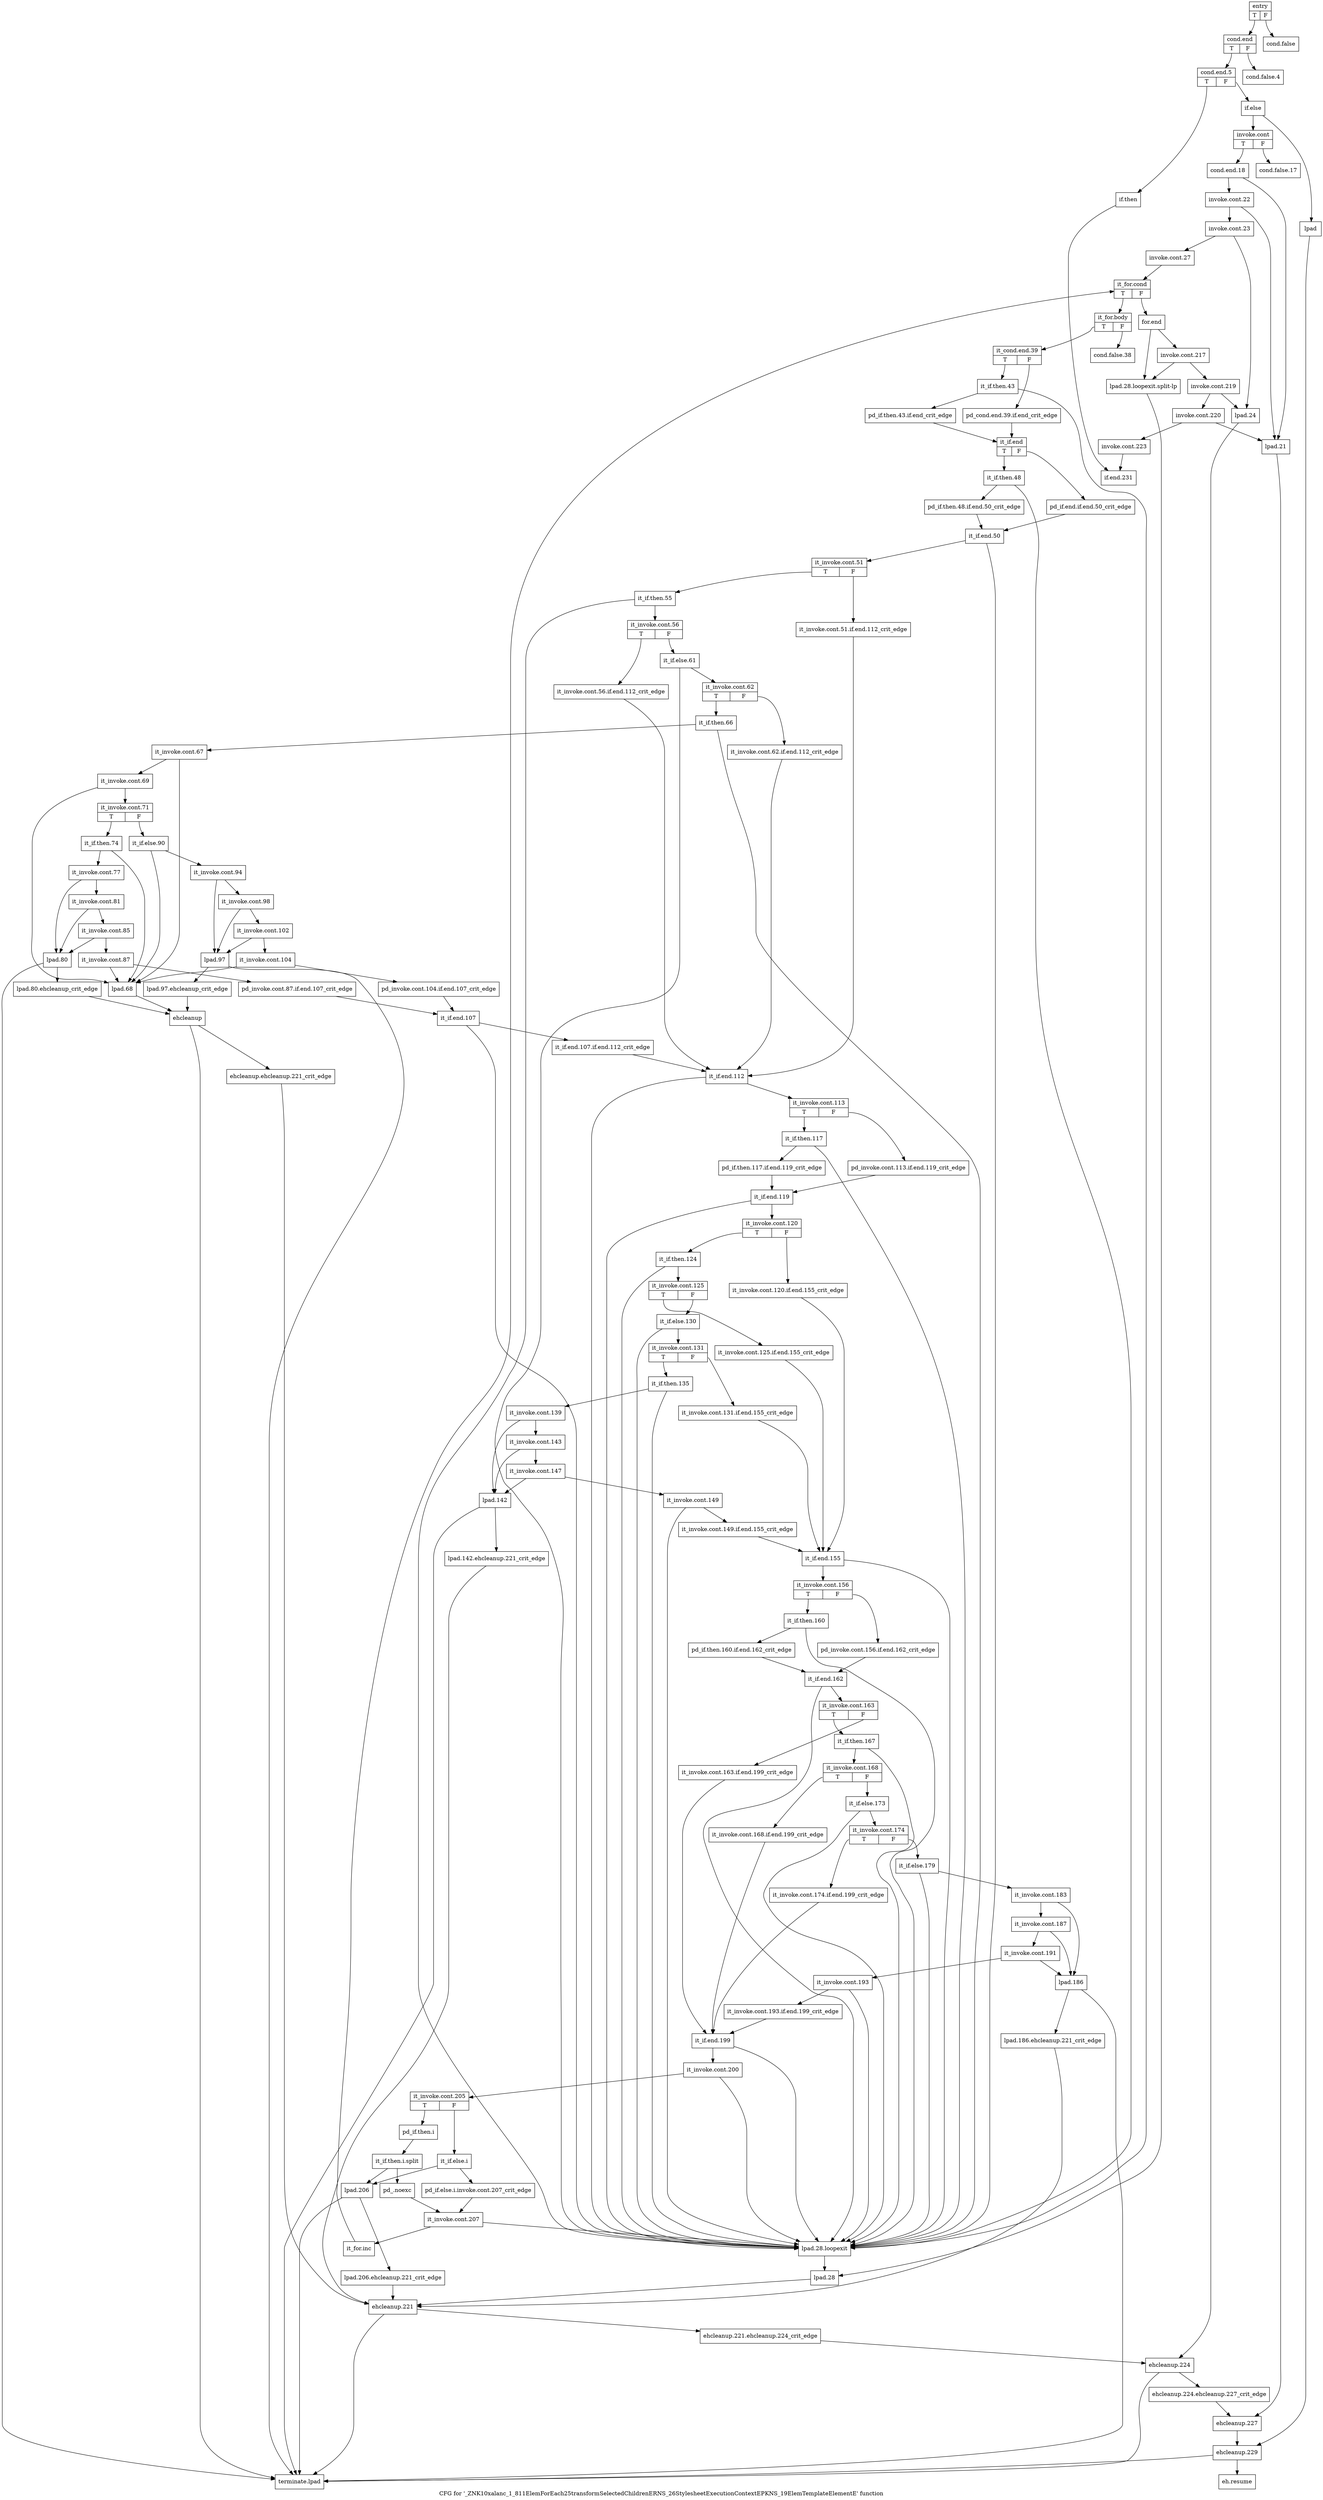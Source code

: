 digraph "CFG for '_ZNK10xalanc_1_811ElemForEach25transformSelectedChildrenERNS_26StylesheetExecutionContextEPKNS_19ElemTemplateElementE' function" {
	label="CFG for '_ZNK10xalanc_1_811ElemForEach25transformSelectedChildrenERNS_26StylesheetExecutionContextEPKNS_19ElemTemplateElementE' function";

	Node0x7168630 [shape=record,label="{entry|{<s0>T|<s1>F}}"];
	Node0x7168630:s0 -> Node0x716a470;
	Node0x7168630:s1 -> Node0x716a420;
	Node0x716a420 [shape=record,label="{cond.false}"];
	Node0x716a470 [shape=record,label="{cond.end|{<s0>T|<s1>F}}"];
	Node0x716a470:s0 -> Node0x716adb0;
	Node0x716a470:s1 -> Node0x716ad60;
	Node0x716ad60 [shape=record,label="{cond.false.4}"];
	Node0x716adb0 [shape=record,label="{cond.end.5|{<s0>T|<s1>F}}"];
	Node0x716adb0:s0 -> Node0x716ae00;
	Node0x716adb0:s1 -> Node0x716ae50;
	Node0x716ae00 [shape=record,label="{if.then}"];
	Node0x716ae00 -> Node0x716d510;
	Node0x716ae50 [shape=record,label="{if.else}"];
	Node0x716ae50 -> Node0x716aea0;
	Node0x716ae50 -> Node0x716af40;
	Node0x716aea0 [shape=record,label="{invoke.cont|{<s0>T|<s1>F}}"];
	Node0x716aea0:s0 -> Node0x716af90;
	Node0x716aea0:s1 -> Node0x716aef0;
	Node0x716aef0 [shape=record,label="{cond.false.17}"];
	Node0x716af40 [shape=record,label="{lpad}"];
	Node0x716af40 -> Node0x716d4c0;
	Node0x716af90 [shape=record,label="{cond.end.18}"];
	Node0x716af90 -> Node0x716afe0;
	Node0x716af90 -> Node0x716b1c0;
	Node0x716afe0 [shape=record,label="{invoke.cont.22}"];
	Node0x716afe0 -> Node0x716b030;
	Node0x716afe0 -> Node0x716b1c0;
	Node0x716b030 [shape=record,label="{invoke.cont.23}"];
	Node0x716b030 -> Node0x716b080;
	Node0x716b030 -> Node0x716b210;
	Node0x716b080 [shape=record,label="{invoke.cont.27}"];
	Node0x716b080 -> Node0x716b0d0;
	Node0x716b0d0 [shape=record,label="{it_for.cond|{<s0>T|<s1>F}}"];
	Node0x716b0d0:s0 -> Node0x716b120;
	Node0x716b0d0:s1 -> Node0x716d1a0;
	Node0x716b120 [shape=record,label="{it_for.body|{<s0>T|<s1>F}}"];
	Node0x716b120:s0 -> Node0x716b350;
	Node0x716b120:s1 -> Node0x716b170;
	Node0x716b170 [shape=record,label="{cond.false.38}"];
	Node0x716b1c0 [shape=record,label="{lpad.21}"];
	Node0x716b1c0 -> Node0x716d470;
	Node0x716b210 [shape=record,label="{lpad.24}"];
	Node0x716b210 -> Node0x716d3d0;
	Node0x716b260 [shape=record,label="{lpad.28.loopexit}"];
	Node0x716b260 -> Node0x716b300;
	Node0x716b2b0 [shape=record,label="{lpad.28.loopexit.split-lp}"];
	Node0x716b2b0 -> Node0x716b300;
	Node0x716b300 [shape=record,label="{lpad.28}"];
	Node0x716b300 -> Node0x716d330;
	Node0x716b350 [shape=record,label="{it_cond.end.39|{<s0>T|<s1>F}}"];
	Node0x716b350:s0 -> Node0x716b3f0;
	Node0x716b350:s1 -> Node0x716b3a0;
	Node0x716b3a0 [shape=record,label="{pd_cond.end.39.if.end_crit_edge}"];
	Node0x716b3a0 -> Node0x716b490;
	Node0x716b3f0 [shape=record,label="{it_if.then.43}"];
	Node0x716b3f0 -> Node0x716b440;
	Node0x716b3f0 -> Node0x716b260;
	Node0x716b440 [shape=record,label="{pd_if.then.43.if.end_crit_edge}"];
	Node0x716b440 -> Node0x716b490;
	Node0x716b490 [shape=record,label="{it_if.end|{<s0>T|<s1>F}}"];
	Node0x716b490:s0 -> Node0x716b530;
	Node0x716b490:s1 -> Node0x716b4e0;
	Node0x716b4e0 [shape=record,label="{pd_if.end.if.end.50_crit_edge}"];
	Node0x716b4e0 -> Node0x716b5d0;
	Node0x716b530 [shape=record,label="{it_if.then.48}"];
	Node0x716b530 -> Node0x716b580;
	Node0x716b530 -> Node0x716b260;
	Node0x716b580 [shape=record,label="{pd_if.then.48.if.end.50_crit_edge}"];
	Node0x716b580 -> Node0x716b5d0;
	Node0x716b5d0 [shape=record,label="{it_if.end.50}"];
	Node0x716b5d0 -> Node0x716b620;
	Node0x716b5d0 -> Node0x716b260;
	Node0x716b620 [shape=record,label="{it_invoke.cont.51|{<s0>T|<s1>F}}"];
	Node0x716b620:s0 -> Node0x716b6c0;
	Node0x716b620:s1 -> Node0x716b670;
	Node0x716b670 [shape=record,label="{it_invoke.cont.51.if.end.112_crit_edge}"];
	Node0x716b670 -> Node0x716c070;
	Node0x716b6c0 [shape=record,label="{it_if.then.55}"];
	Node0x716b6c0 -> Node0x716b710;
	Node0x716b6c0 -> Node0x716b260;
	Node0x716b710 [shape=record,label="{it_invoke.cont.56|{<s0>T|<s1>F}}"];
	Node0x716b710:s0 -> Node0x716b760;
	Node0x716b710:s1 -> Node0x716b7b0;
	Node0x716b760 [shape=record,label="{it_invoke.cont.56.if.end.112_crit_edge}"];
	Node0x716b760 -> Node0x716c070;
	Node0x716b7b0 [shape=record,label="{it_if.else.61}"];
	Node0x716b7b0 -> Node0x716b800;
	Node0x716b7b0 -> Node0x716b260;
	Node0x716b800 [shape=record,label="{it_invoke.cont.62|{<s0>T|<s1>F}}"];
	Node0x716b800:s0 -> Node0x716b8a0;
	Node0x716b800:s1 -> Node0x716b850;
	Node0x716b850 [shape=record,label="{it_invoke.cont.62.if.end.112_crit_edge}"];
	Node0x716b850 -> Node0x716c070;
	Node0x716b8a0 [shape=record,label="{it_if.then.66}"];
	Node0x716b8a0 -> Node0x716b8f0;
	Node0x716b8a0 -> Node0x716b260;
	Node0x716b8f0 [shape=record,label="{it_invoke.cont.67}"];
	Node0x716b8f0 -> Node0x716b940;
	Node0x716b8f0 -> Node0x716bbc0;
	Node0x716b940 [shape=record,label="{it_invoke.cont.69}"];
	Node0x716b940 -> Node0x716b990;
	Node0x716b940 -> Node0x716bbc0;
	Node0x716b990 [shape=record,label="{it_invoke.cont.71|{<s0>T|<s1>F}}"];
	Node0x716b990:s0 -> Node0x716b9e0;
	Node0x716b990:s1 -> Node0x716bcb0;
	Node0x716b9e0 [shape=record,label="{it_if.then.74}"];
	Node0x716b9e0 -> Node0x716ba30;
	Node0x716b9e0 -> Node0x716bbc0;
	Node0x716ba30 [shape=record,label="{it_invoke.cont.77}"];
	Node0x716ba30 -> Node0x716ba80;
	Node0x716ba30 -> Node0x716bc10;
	Node0x716ba80 [shape=record,label="{it_invoke.cont.81}"];
	Node0x716ba80 -> Node0x716bad0;
	Node0x716ba80 -> Node0x716bc10;
	Node0x716bad0 [shape=record,label="{it_invoke.cont.85}"];
	Node0x716bad0 -> Node0x716bb20;
	Node0x716bad0 -> Node0x716bc10;
	Node0x716bb20 [shape=record,label="{it_invoke.cont.87}"];
	Node0x716bb20 -> Node0x716bb70;
	Node0x716bb20 -> Node0x716bbc0;
	Node0x716bb70 [shape=record,label="{pd_invoke.cont.87.if.end.107_crit_edge}"];
	Node0x716bb70 -> Node0x716bf30;
	Node0x716bbc0 [shape=record,label="{lpad.68}"];
	Node0x716bbc0 -> Node0x716bfd0;
	Node0x716bc10 [shape=record,label="{lpad.80}"];
	Node0x716bc10 -> Node0x716bc60;
	Node0x716bc10 -> Node0x716d5b0;
	Node0x716bc60 [shape=record,label="{lpad.80.ehcleanup_crit_edge}"];
	Node0x716bc60 -> Node0x716bfd0;
	Node0x716bcb0 [shape=record,label="{it_if.else.90}"];
	Node0x716bcb0 -> Node0x716bd00;
	Node0x716bcb0 -> Node0x716bbc0;
	Node0x716bd00 [shape=record,label="{it_invoke.cont.94}"];
	Node0x716bd00 -> Node0x716bd50;
	Node0x716bd00 -> Node0x716be90;
	Node0x716bd50 [shape=record,label="{it_invoke.cont.98}"];
	Node0x716bd50 -> Node0x716bda0;
	Node0x716bd50 -> Node0x716be90;
	Node0x716bda0 [shape=record,label="{it_invoke.cont.102}"];
	Node0x716bda0 -> Node0x716bdf0;
	Node0x716bda0 -> Node0x716be90;
	Node0x716bdf0 [shape=record,label="{it_invoke.cont.104}"];
	Node0x716bdf0 -> Node0x716be40;
	Node0x716bdf0 -> Node0x716bbc0;
	Node0x716be40 [shape=record,label="{pd_invoke.cont.104.if.end.107_crit_edge}"];
	Node0x716be40 -> Node0x716bf30;
	Node0x716be90 [shape=record,label="{lpad.97}"];
	Node0x716be90 -> Node0x716bee0;
	Node0x716be90 -> Node0x716d5b0;
	Node0x716bee0 [shape=record,label="{lpad.97.ehcleanup_crit_edge}"];
	Node0x716bee0 -> Node0x716bfd0;
	Node0x716bf30 [shape=record,label="{it_if.end.107}"];
	Node0x716bf30 -> Node0x716bf80;
	Node0x716bf30 -> Node0x716b260;
	Node0x716bf80 [shape=record,label="{it_if.end.107.if.end.112_crit_edge}"];
	Node0x716bf80 -> Node0x716c070;
	Node0x716bfd0 [shape=record,label="{ehcleanup}"];
	Node0x716bfd0 -> Node0x716c020;
	Node0x716bfd0 -> Node0x716d5b0;
	Node0x716c020 [shape=record,label="{ehcleanup.ehcleanup.221_crit_edge}"];
	Node0x716c020 -> Node0x716d330;
	Node0x716c070 [shape=record,label="{it_if.end.112}"];
	Node0x716c070 -> Node0x716c0c0;
	Node0x716c070 -> Node0x716b260;
	Node0x716c0c0 [shape=record,label="{it_invoke.cont.113|{<s0>T|<s1>F}}"];
	Node0x716c0c0:s0 -> Node0x716c160;
	Node0x716c0c0:s1 -> Node0x716c110;
	Node0x716c110 [shape=record,label="{pd_invoke.cont.113.if.end.119_crit_edge}"];
	Node0x716c110 -> Node0x716c200;
	Node0x716c160 [shape=record,label="{it_if.then.117}"];
	Node0x716c160 -> Node0x716c1b0;
	Node0x716c160 -> Node0x716b260;
	Node0x716c1b0 [shape=record,label="{pd_if.then.117.if.end.119_crit_edge}"];
	Node0x716c1b0 -> Node0x716c200;
	Node0x716c200 [shape=record,label="{it_if.end.119}"];
	Node0x716c200 -> Node0x716c250;
	Node0x716c200 -> Node0x716b260;
	Node0x716c250 [shape=record,label="{it_invoke.cont.120|{<s0>T|<s1>F}}"];
	Node0x716c250:s0 -> Node0x716c2f0;
	Node0x716c250:s1 -> Node0x716c2a0;
	Node0x716c2a0 [shape=record,label="{it_invoke.cont.120.if.end.155_crit_edge}"];
	Node0x716c2a0 -> Node0x716c750;
	Node0x716c2f0 [shape=record,label="{it_if.then.124}"];
	Node0x716c2f0 -> Node0x716c340;
	Node0x716c2f0 -> Node0x716b260;
	Node0x716c340 [shape=record,label="{it_invoke.cont.125|{<s0>T|<s1>F}}"];
	Node0x716c340:s0 -> Node0x716c390;
	Node0x716c340:s1 -> Node0x716c3e0;
	Node0x716c390 [shape=record,label="{it_invoke.cont.125.if.end.155_crit_edge}"];
	Node0x716c390 -> Node0x716c750;
	Node0x716c3e0 [shape=record,label="{it_if.else.130}"];
	Node0x716c3e0 -> Node0x716c430;
	Node0x716c3e0 -> Node0x716b260;
	Node0x716c430 [shape=record,label="{it_invoke.cont.131|{<s0>T|<s1>F}}"];
	Node0x716c430:s0 -> Node0x716c4d0;
	Node0x716c430:s1 -> Node0x716c480;
	Node0x716c480 [shape=record,label="{it_invoke.cont.131.if.end.155_crit_edge}"];
	Node0x716c480 -> Node0x716c750;
	Node0x716c4d0 [shape=record,label="{it_if.then.135}"];
	Node0x716c4d0 -> Node0x716c520;
	Node0x716c4d0 -> Node0x716b260;
	Node0x716c520 [shape=record,label="{it_invoke.cont.139}"];
	Node0x716c520 -> Node0x716c570;
	Node0x716c520 -> Node0x716c6b0;
	Node0x716c570 [shape=record,label="{it_invoke.cont.143}"];
	Node0x716c570 -> Node0x716c5c0;
	Node0x716c570 -> Node0x716c6b0;
	Node0x716c5c0 [shape=record,label="{it_invoke.cont.147}"];
	Node0x716c5c0 -> Node0x716c610;
	Node0x716c5c0 -> Node0x716c6b0;
	Node0x716c610 [shape=record,label="{it_invoke.cont.149}"];
	Node0x716c610 -> Node0x716c660;
	Node0x716c610 -> Node0x716b260;
	Node0x716c660 [shape=record,label="{it_invoke.cont.149.if.end.155_crit_edge}"];
	Node0x716c660 -> Node0x716c750;
	Node0x716c6b0 [shape=record,label="{lpad.142}"];
	Node0x716c6b0 -> Node0x716c700;
	Node0x716c6b0 -> Node0x716d5b0;
	Node0x716c700 [shape=record,label="{lpad.142.ehcleanup.221_crit_edge}"];
	Node0x716c700 -> Node0x716d330;
	Node0x716c750 [shape=record,label="{it_if.end.155}"];
	Node0x716c750 -> Node0x716c7a0;
	Node0x716c750 -> Node0x716b260;
	Node0x716c7a0 [shape=record,label="{it_invoke.cont.156|{<s0>T|<s1>F}}"];
	Node0x716c7a0:s0 -> Node0x716c840;
	Node0x716c7a0:s1 -> Node0x716c7f0;
	Node0x716c7f0 [shape=record,label="{pd_invoke.cont.156.if.end.162_crit_edge}"];
	Node0x716c7f0 -> Node0x716c8e0;
	Node0x716c840 [shape=record,label="{it_if.then.160}"];
	Node0x716c840 -> Node0x716c890;
	Node0x716c840 -> Node0x716b260;
	Node0x716c890 [shape=record,label="{pd_if.then.160.if.end.162_crit_edge}"];
	Node0x716c890 -> Node0x716c8e0;
	Node0x716c8e0 [shape=record,label="{it_if.end.162}"];
	Node0x716c8e0 -> Node0x716c930;
	Node0x716c8e0 -> Node0x716b260;
	Node0x716c930 [shape=record,label="{it_invoke.cont.163|{<s0>T|<s1>F}}"];
	Node0x716c930:s0 -> Node0x716c9d0;
	Node0x716c930:s1 -> Node0x716c980;
	Node0x716c980 [shape=record,label="{it_invoke.cont.163.if.end.199_crit_edge}"];
	Node0x716c980 -> Node0x716ce30;
	Node0x716c9d0 [shape=record,label="{it_if.then.167}"];
	Node0x716c9d0 -> Node0x716ca20;
	Node0x716c9d0 -> Node0x716b260;
	Node0x716ca20 [shape=record,label="{it_invoke.cont.168|{<s0>T|<s1>F}}"];
	Node0x716ca20:s0 -> Node0x716ca70;
	Node0x716ca20:s1 -> Node0x716cac0;
	Node0x716ca70 [shape=record,label="{it_invoke.cont.168.if.end.199_crit_edge}"];
	Node0x716ca70 -> Node0x716ce30;
	Node0x716cac0 [shape=record,label="{it_if.else.173}"];
	Node0x716cac0 -> Node0x716cb10;
	Node0x716cac0 -> Node0x716b260;
	Node0x716cb10 [shape=record,label="{it_invoke.cont.174|{<s0>T|<s1>F}}"];
	Node0x716cb10:s0 -> Node0x716cb60;
	Node0x716cb10:s1 -> Node0x716cbb0;
	Node0x716cb60 [shape=record,label="{it_invoke.cont.174.if.end.199_crit_edge}"];
	Node0x716cb60 -> Node0x716ce30;
	Node0x716cbb0 [shape=record,label="{it_if.else.179}"];
	Node0x716cbb0 -> Node0x716cc00;
	Node0x716cbb0 -> Node0x716b260;
	Node0x716cc00 [shape=record,label="{it_invoke.cont.183}"];
	Node0x716cc00 -> Node0x716cc50;
	Node0x716cc00 -> Node0x716cd90;
	Node0x716cc50 [shape=record,label="{it_invoke.cont.187}"];
	Node0x716cc50 -> Node0x716cca0;
	Node0x716cc50 -> Node0x716cd90;
	Node0x716cca0 [shape=record,label="{it_invoke.cont.191}"];
	Node0x716cca0 -> Node0x716ccf0;
	Node0x716cca0 -> Node0x716cd90;
	Node0x716ccf0 [shape=record,label="{it_invoke.cont.193}"];
	Node0x716ccf0 -> Node0x716cd40;
	Node0x716ccf0 -> Node0x716b260;
	Node0x716cd40 [shape=record,label="{it_invoke.cont.193.if.end.199_crit_edge}"];
	Node0x716cd40 -> Node0x716ce30;
	Node0x716cd90 [shape=record,label="{lpad.186}"];
	Node0x716cd90 -> Node0x716cde0;
	Node0x716cd90 -> Node0x716d5b0;
	Node0x716cde0 [shape=record,label="{lpad.186.ehcleanup.221_crit_edge}"];
	Node0x716cde0 -> Node0x716d330;
	Node0x716ce30 [shape=record,label="{it_if.end.199}"];
	Node0x716ce30 -> Node0x716ce80;
	Node0x716ce30 -> Node0x716b260;
	Node0x716ce80 [shape=record,label="{it_invoke.cont.200}"];
	Node0x716ce80 -> Node0x716ced0;
	Node0x716ce80 -> Node0x716b260;
	Node0x716ced0 [shape=record,label="{it_invoke.cont.205|{<s0>T|<s1>F}}"];
	Node0x716ced0:s0 -> Node0x716cf20;
	Node0x716ced0:s1 -> Node0x716cfc0;
	Node0x716cf20 [shape=record,label="{pd_if.then.i}"];
	Node0x716cf20 -> Node0xbf4b3e0;
	Node0xbf4b3e0 [shape=record,label="{it_if.then.i.split}"];
	Node0xbf4b3e0 -> Node0x716cf70;
	Node0xbf4b3e0 -> Node0x716d100;
	Node0x716cf70 [shape=record,label="{pd_.noexc}"];
	Node0x716cf70 -> Node0x716d060;
	Node0x716cfc0 [shape=record,label="{it_if.else.i}"];
	Node0x716cfc0 -> Node0x716d010;
	Node0x716cfc0 -> Node0x716d100;
	Node0x716d010 [shape=record,label="{pd_if.else.i.invoke.cont.207_crit_edge}"];
	Node0x716d010 -> Node0x716d060;
	Node0x716d060 [shape=record,label="{it_invoke.cont.207}"];
	Node0x716d060 -> Node0x716d0b0;
	Node0x716d060 -> Node0x716b260;
	Node0x716d0b0 [shape=record,label="{it_for.inc}"];
	Node0x716d0b0 -> Node0x716b0d0;
	Node0x716d100 [shape=record,label="{lpad.206}"];
	Node0x716d100 -> Node0x716d150;
	Node0x716d100 -> Node0x716d5b0;
	Node0x716d150 [shape=record,label="{lpad.206.ehcleanup.221_crit_edge}"];
	Node0x716d150 -> Node0x716d330;
	Node0x716d1a0 [shape=record,label="{for.end}"];
	Node0x716d1a0 -> Node0x716d1f0;
	Node0x716d1a0 -> Node0x716b2b0;
	Node0x716d1f0 [shape=record,label="{invoke.cont.217}"];
	Node0x716d1f0 -> Node0x716d240;
	Node0x716d1f0 -> Node0x716b2b0;
	Node0x716d240 [shape=record,label="{invoke.cont.219}"];
	Node0x716d240 -> Node0x716d290;
	Node0x716d240 -> Node0x716b210;
	Node0x716d290 [shape=record,label="{invoke.cont.220}"];
	Node0x716d290 -> Node0x716d2e0;
	Node0x716d290 -> Node0x716b1c0;
	Node0x716d2e0 [shape=record,label="{invoke.cont.223}"];
	Node0x716d2e0 -> Node0x716d510;
	Node0x716d330 [shape=record,label="{ehcleanup.221}"];
	Node0x716d330 -> Node0x716d380;
	Node0x716d330 -> Node0x716d5b0;
	Node0x716d380 [shape=record,label="{ehcleanup.221.ehcleanup.224_crit_edge}"];
	Node0x716d380 -> Node0x716d3d0;
	Node0x716d3d0 [shape=record,label="{ehcleanup.224}"];
	Node0x716d3d0 -> Node0x716d420;
	Node0x716d3d0 -> Node0x716d5b0;
	Node0x716d420 [shape=record,label="{ehcleanup.224.ehcleanup.227_crit_edge}"];
	Node0x716d420 -> Node0x716d470;
	Node0x716d470 [shape=record,label="{ehcleanup.227}"];
	Node0x716d470 -> Node0x716d4c0;
	Node0x716d4c0 [shape=record,label="{ehcleanup.229}"];
	Node0x716d4c0 -> Node0x716d560;
	Node0x716d4c0 -> Node0x716d5b0;
	Node0x716d510 [shape=record,label="{if.end.231}"];
	Node0x716d560 [shape=record,label="{eh.resume}"];
	Node0x716d5b0 [shape=record,label="{terminate.lpad}"];
}

